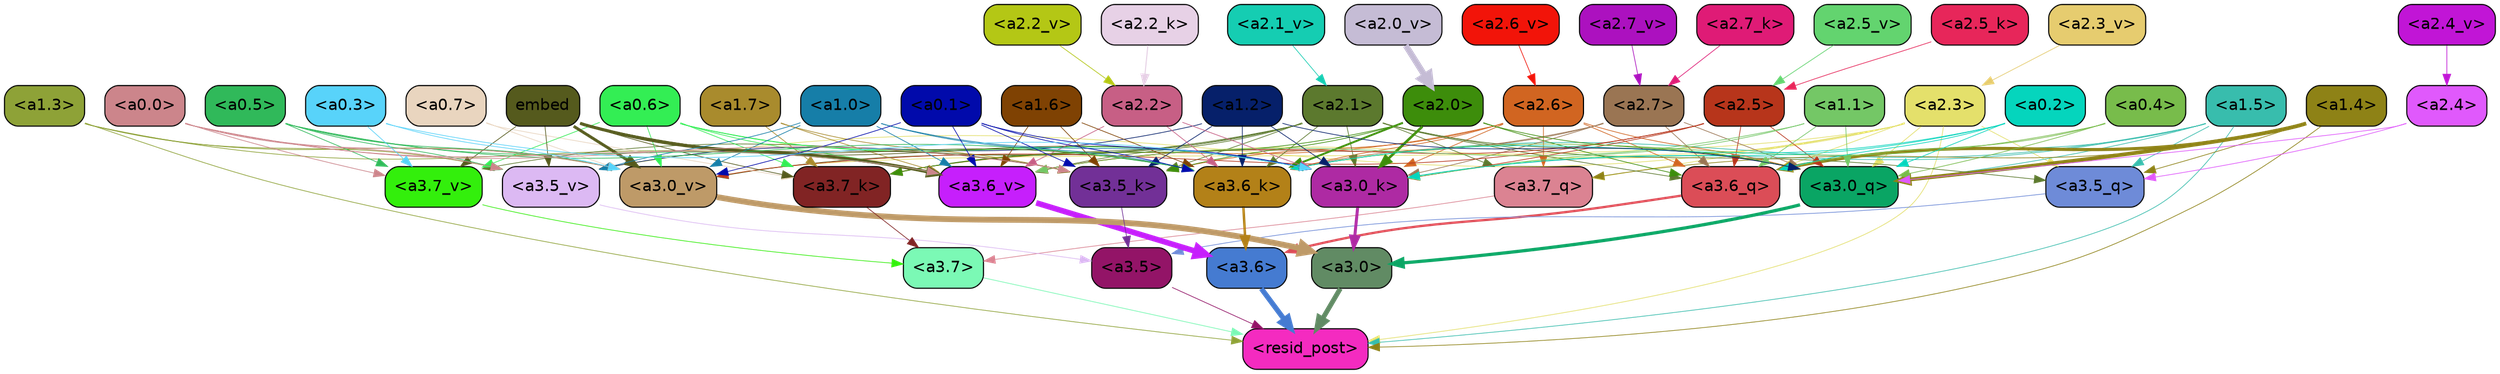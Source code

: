 strict digraph "" {
	graph [bgcolor=transparent,
		layout=dot,
		overlap=false,
		splines=true
	];
	"<a3.7>"	[color=black,
		fillcolor="#7bf9b5",
		fontname=Helvetica,
		shape=box,
		style="filled, rounded"];
	"<resid_post>"	[color=black,
		fillcolor="#f42bc0",
		fontname=Helvetica,
		shape=box,
		style="filled, rounded"];
	"<a3.7>" -> "<resid_post>"	[color="#7bf9b5",
		penwidth=0.6239100098609924];
	"<a3.6>"	[color=black,
		fillcolor="#457bd1",
		fontname=Helvetica,
		shape=box,
		style="filled, rounded"];
	"<a3.6>" -> "<resid_post>"	[color="#457bd1",
		penwidth=4.569062113761902];
	"<a3.5>"	[color=black,
		fillcolor="#931467",
		fontname=Helvetica,
		shape=box,
		style="filled, rounded"];
	"<a3.5>" -> "<resid_post>"	[color="#931467",
		penwidth=0.6];
	"<a3.0>"	[color=black,
		fillcolor="#618b64",
		fontname=Helvetica,
		shape=box,
		style="filled, rounded"];
	"<a3.0>" -> "<resid_post>"	[color="#618b64",
		penwidth=4.283544182777405];
	"<a2.3>"	[color=black,
		fillcolor="#e4e06b",
		fontname=Helvetica,
		shape=box,
		style="filled, rounded"];
	"<a2.3>" -> "<resid_post>"	[color="#e4e06b",
		penwidth=0.6];
	"<a3.7_q>"	[color=black,
		fillcolor="#db8392",
		fontname=Helvetica,
		shape=box,
		style="filled, rounded"];
	"<a2.3>" -> "<a3.7_q>"	[color="#e4e06b",
		penwidth=0.6];
	"<a3.6_q>"	[color=black,
		fillcolor="#db4d57",
		fontname=Helvetica,
		shape=box,
		style="filled, rounded"];
	"<a2.3>" -> "<a3.6_q>"	[color="#e4e06b",
		penwidth=0.6];
	"<a3.5_q>"	[color=black,
		fillcolor="#6e8bd8",
		fontname=Helvetica,
		shape=box,
		style="filled, rounded"];
	"<a2.3>" -> "<a3.5_q>"	[color="#e4e06b",
		penwidth=0.6];
	"<a3.0_q>"	[color=black,
		fillcolor="#0aa564",
		fontname=Helvetica,
		shape=box,
		style="filled, rounded"];
	"<a2.3>" -> "<a3.0_q>"	[color="#e4e06b",
		penwidth=0.6];
	"<a3.0_k>"	[color=black,
		fillcolor="#ae2aa3",
		fontname=Helvetica,
		shape=box,
		style="filled, rounded"];
	"<a2.3>" -> "<a3.0_k>"	[color="#e4e06b",
		penwidth=0.6];
	"<a3.6_v>"	[color=black,
		fillcolor="#c61ffc",
		fontname=Helvetica,
		shape=box,
		style="filled, rounded"];
	"<a2.3>" -> "<a3.6_v>"	[color="#e4e06b",
		penwidth=0.6];
	"<a3.5_v>"	[color=black,
		fillcolor="#dcb9f3",
		fontname=Helvetica,
		shape=box,
		style="filled, rounded"];
	"<a2.3>" -> "<a3.5_v>"	[color="#e4e06b",
		penwidth=0.6];
	"<a3.0_v>"	[color=black,
		fillcolor="#be9a68",
		fontname=Helvetica,
		shape=box,
		style="filled, rounded"];
	"<a2.3>" -> "<a3.0_v>"	[color="#e4e06b",
		penwidth=0.6];
	"<a1.5>"	[color=black,
		fillcolor="#38bdad",
		fontname=Helvetica,
		shape=box,
		style="filled, rounded"];
	"<a1.5>" -> "<resid_post>"	[color="#38bdad",
		penwidth=0.6];
	"<a1.5>" -> "<a3.6_q>"	[color="#38bdad",
		penwidth=0.6];
	"<a1.5>" -> "<a3.5_q>"	[color="#38bdad",
		penwidth=0.6];
	"<a1.5>" -> "<a3.0_q>"	[color="#38bdad",
		penwidth=0.6];
	"<a3.6_k>"	[color=black,
		fillcolor="#b38118",
		fontname=Helvetica,
		shape=box,
		style="filled, rounded"];
	"<a1.5>" -> "<a3.6_k>"	[color="#38bdad",
		penwidth=0.6];
	"<a1.5>" -> "<a3.0_k>"	[color="#38bdad",
		penwidth=0.6];
	"<a1.4>"	[color=black,
		fillcolor="#8e8216",
		fontname=Helvetica,
		shape=box,
		style="filled, rounded"];
	"<a1.4>" -> "<resid_post>"	[color="#8e8216",
		penwidth=0.6];
	"<a1.4>" -> "<a3.7_q>"	[color="#8e8216",
		penwidth=0.6];
	"<a1.4>" -> "<a3.6_q>"	[color="#8e8216",
		penwidth=2.7536282539367676];
	"<a1.4>" -> "<a3.5_q>"	[color="#8e8216",
		penwidth=0.6];
	"<a1.4>" -> "<a3.0_q>"	[color="#8e8216",
		penwidth=3.3369133472442627];
	"<a1.3>"	[color=black,
		fillcolor="#8ea237",
		fontname=Helvetica,
		shape=box,
		style="filled, rounded"];
	"<a1.3>" -> "<resid_post>"	[color="#8ea237",
		penwidth=0.6];
	"<a1.3>" -> "<a3.6_v>"	[color="#8ea237",
		penwidth=0.6];
	"<a1.3>" -> "<a3.5_v>"	[color="#8ea237",
		penwidth=0.6];
	"<a1.3>" -> "<a3.0_v>"	[color="#8ea237",
		penwidth=0.6];
	"<a3.7_q>" -> "<a3.7>"	[color="#db8392",
		penwidth=0.6];
	"<a3.6_q>" -> "<a3.6>"	[color="#db4d57",
		penwidth=2.0344843566417694];
	"<a3.5_q>" -> "<a3.5>"	[color="#6e8bd8",
		penwidth=0.6];
	"<a3.0_q>" -> "<a3.0>"	[color="#0aa564",
		penwidth=2.863015294075012];
	"<a3.7_k>"	[color=black,
		fillcolor="#812424",
		fontname=Helvetica,
		shape=box,
		style="filled, rounded"];
	"<a3.7_k>" -> "<a3.7>"	[color="#812424",
		penwidth=0.6];
	"<a3.6_k>" -> "<a3.6>"	[color="#b38118",
		penwidth=2.1770318150520325];
	"<a3.5_k>"	[color=black,
		fillcolor="#723097",
		fontname=Helvetica,
		shape=box,
		style="filled, rounded"];
	"<a3.5_k>" -> "<a3.5>"	[color="#723097",
		penwidth=0.6];
	"<a3.0_k>" -> "<a3.0>"	[color="#ae2aa3",
		penwidth=2.6323853135108948];
	"<a3.7_v>"	[color=black,
		fillcolor="#33ef0c",
		fontname=Helvetica,
		shape=box,
		style="filled, rounded"];
	"<a3.7_v>" -> "<a3.7>"	[color="#33ef0c",
		penwidth=0.6];
	"<a3.6_v>" -> "<a3.6>"	[color="#c61ffc",
		penwidth=4.972373723983765];
	"<a3.5_v>" -> "<a3.5>"	[color="#dcb9f3",
		penwidth=0.6];
	"<a3.0_v>" -> "<a3.0>"	[color="#be9a68",
		penwidth=5.1638524532318115];
	"<a2.6>"	[color=black,
		fillcolor="#d16521",
		fontname=Helvetica,
		shape=box,
		style="filled, rounded"];
	"<a2.6>" -> "<a3.7_q>"	[color="#d16521",
		penwidth=0.6];
	"<a2.6>" -> "<a3.6_q>"	[color="#d16521",
		penwidth=0.6];
	"<a2.6>" -> "<a3.0_q>"	[color="#d16521",
		penwidth=0.6];
	"<a2.6>" -> "<a3.7_k>"	[color="#d16521",
		penwidth=0.6];
	"<a2.6>" -> "<a3.6_k>"	[color="#d16521",
		penwidth=0.6];
	"<a2.6>" -> "<a3.5_k>"	[color="#d16521",
		penwidth=0.6];
	"<a2.6>" -> "<a3.0_k>"	[color="#d16521",
		penwidth=0.6];
	"<a2.1>"	[color=black,
		fillcolor="#5c792e",
		fontname=Helvetica,
		shape=box,
		style="filled, rounded"];
	"<a2.1>" -> "<a3.7_q>"	[color="#5c792e",
		penwidth=0.6];
	"<a2.1>" -> "<a3.6_q>"	[color="#5c792e",
		penwidth=0.6];
	"<a2.1>" -> "<a3.5_q>"	[color="#5c792e",
		penwidth=0.6];
	"<a2.1>" -> "<a3.0_q>"	[color="#5c792e",
		penwidth=0.6];
	"<a2.1>" -> "<a3.7_k>"	[color="#5c792e",
		penwidth=0.6];
	"<a2.1>" -> "<a3.6_k>"	[color="#5c792e",
		penwidth=0.6];
	"<a2.1>" -> "<a3.5_k>"	[color="#5c792e",
		penwidth=0.6];
	"<a2.1>" -> "<a3.0_k>"	[color="#5c792e",
		penwidth=0.6];
	"<a2.1>" -> "<a3.7_v>"	[color="#5c792e",
		penwidth=0.6];
	"<a2.1>" -> "<a3.6_v>"	[color="#5c792e",
		penwidth=0.6];
	"<a2.1>" -> "<a3.0_v>"	[color="#5c792e",
		penwidth=0.6];
	"<a2.7>"	[color=black,
		fillcolor="#9a7553",
		fontname=Helvetica,
		shape=box,
		style="filled, rounded"];
	"<a2.7>" -> "<a3.6_q>"	[color="#9a7553",
		penwidth=0.6];
	"<a2.7>" -> "<a3.0_q>"	[color="#9a7553",
		penwidth=0.6];
	"<a2.7>" -> "<a3.6_k>"	[color="#9a7553",
		penwidth=0.6];
	"<a2.7>" -> "<a3.0_k>"	[color="#9a7553",
		penwidth=0.6];
	"<a2.7>" -> "<a3.6_v>"	[color="#9a7553",
		penwidth=0.6];
	"<a2.5>"	[color=black,
		fillcolor="#b7351b",
		fontname=Helvetica,
		shape=box,
		style="filled, rounded"];
	"<a2.5>" -> "<a3.6_q>"	[color="#b7351b",
		penwidth=0.6];
	"<a2.5>" -> "<a3.0_q>"	[color="#b7351b",
		penwidth=0.6];
	"<a2.5>" -> "<a3.0_k>"	[color="#b7351b",
		penwidth=0.6];
	"<a2.5>" -> "<a3.6_v>"	[color="#b7351b",
		penwidth=0.6];
	"<a2.5>" -> "<a3.0_v>"	[color="#b7351b",
		penwidth=0.6];
	"<a2.0>"	[color=black,
		fillcolor="#3d8d0b",
		fontname=Helvetica,
		shape=box,
		style="filled, rounded"];
	"<a2.0>" -> "<a3.6_q>"	[color="#3d8d0b",
		penwidth=0.6];
	"<a2.0>" -> "<a3.0_q>"	[color="#3d8d0b",
		penwidth=0.6];
	"<a2.0>" -> "<a3.7_k>"	[color="#3d8d0b",
		penwidth=0.6];
	"<a2.0>" -> "<a3.6_k>"	[color="#3d8d0b",
		penwidth=1.7047871947288513];
	"<a2.0>" -> "<a3.5_k>"	[color="#3d8d0b",
		penwidth=0.6];
	"<a2.0>" -> "<a3.0_k>"	[color="#3d8d0b",
		penwidth=2.239806979894638];
	"<a1.1>"	[color=black,
		fillcolor="#74c766",
		fontname=Helvetica,
		shape=box,
		style="filled, rounded"];
	"<a1.1>" -> "<a3.6_q>"	[color="#74c766",
		penwidth=0.6];
	"<a1.1>" -> "<a3.0_q>"	[color="#74c766",
		penwidth=0.6];
	"<a1.1>" -> "<a3.0_k>"	[color="#74c766",
		penwidth=0.6];
	"<a1.1>" -> "<a3.6_v>"	[color="#74c766",
		penwidth=0.6];
	"<a0.4>"	[color=black,
		fillcolor="#78bc4b",
		fontname=Helvetica,
		shape=box,
		style="filled, rounded"];
	"<a0.4>" -> "<a3.6_q>"	[color="#78bc4b",
		penwidth=0.6];
	"<a0.4>" -> "<a3.0_q>"	[color="#78bc4b",
		penwidth=0.6];
	"<a0.4>" -> "<a3.6_k>"	[color="#78bc4b",
		penwidth=0.6];
	"<a0.2>"	[color=black,
		fillcolor="#05d5bd",
		fontname=Helvetica,
		shape=box,
		style="filled, rounded"];
	"<a0.2>" -> "<a3.6_q>"	[color="#05d5bd",
		penwidth=0.6];
	"<a0.2>" -> "<a3.0_q>"	[color="#05d5bd",
		penwidth=0.6];
	"<a0.2>" -> "<a3.6_k>"	[color="#05d5bd",
		penwidth=0.6];
	"<a0.2>" -> "<a3.0_k>"	[color="#05d5bd",
		penwidth=0.6];
	"<a2.4>"	[color=black,
		fillcolor="#e059fc",
		fontname=Helvetica,
		shape=box,
		style="filled, rounded"];
	"<a2.4>" -> "<a3.5_q>"	[color="#e059fc",
		penwidth=0.6];
	"<a2.4>" -> "<a3.0_q>"	[color="#e059fc",
		penwidth=0.6];
	"<a1.2>"	[color=black,
		fillcolor="#06206a",
		fontname=Helvetica,
		shape=box,
		style="filled, rounded"];
	"<a1.2>" -> "<a3.0_q>"	[color="#06206a",
		penwidth=0.6];
	"<a1.2>" -> "<a3.6_k>"	[color="#06206a",
		penwidth=0.6];
	"<a1.2>" -> "<a3.5_k>"	[color="#06206a",
		penwidth=0.6];
	"<a1.2>" -> "<a3.0_k>"	[color="#06206a",
		penwidth=0.6];
	"<a1.2>" -> "<a3.5_v>"	[color="#06206a",
		penwidth=0.6];
	"<a1.7>"	[color=black,
		fillcolor="#a98b2d",
		fontname=Helvetica,
		shape=box,
		style="filled, rounded"];
	"<a1.7>" -> "<a3.7_k>"	[color="#a98b2d",
		penwidth=0.6];
	"<a1.7>" -> "<a3.5_k>"	[color="#a98b2d",
		penwidth=0.6];
	"<a1.7>" -> "<a3.6_v>"	[color="#a98b2d",
		penwidth=0.6];
	"<a0.7>"	[color=black,
		fillcolor="#e9d5bf",
		fontname=Helvetica,
		shape=box,
		style="filled, rounded"];
	"<a0.7>" -> "<a3.7_k>"	[color="#e9d5bf",
		penwidth=0.6];
	"<a0.7>" -> "<a3.0_v>"	[color="#e9d5bf",
		penwidth=0.6];
	"<a0.6>"	[color=black,
		fillcolor="#33ee54",
		fontname=Helvetica,
		shape=box,
		style="filled, rounded"];
	"<a0.6>" -> "<a3.7_k>"	[color="#33ee54",
		penwidth=0.6];
	"<a0.6>" -> "<a3.6_k>"	[color="#33ee54",
		penwidth=0.6];
	"<a0.6>" -> "<a3.0_k>"	[color="#33ee54",
		penwidth=0.6];
	"<a0.6>" -> "<a3.7_v>"	[color="#33ee54",
		penwidth=0.6];
	"<a0.6>" -> "<a3.6_v>"	[color="#33ee54",
		penwidth=0.6];
	"<a0.6>" -> "<a3.0_v>"	[color="#33ee54",
		penwidth=0.6];
	embed	[color=black,
		fillcolor="#555a1d",
		fontname=Helvetica,
		shape=box,
		style="filled, rounded"];
	embed -> "<a3.7_k>"	[color="#555a1d",
		penwidth=0.6];
	embed -> "<a3.6_k>"	[color="#555a1d",
		penwidth=0.6];
	embed -> "<a3.5_k>"	[color="#555a1d",
		penwidth=0.6];
	embed -> "<a3.0_k>"	[color="#555a1d",
		penwidth=0.6];
	embed -> "<a3.7_v>"	[color="#555a1d",
		penwidth=0.6];
	embed -> "<a3.6_v>"	[color="#555a1d",
		penwidth=2.7369276881217957];
	embed -> "<a3.5_v>"	[color="#555a1d",
		penwidth=0.6];
	embed -> "<a3.0_v>"	[color="#555a1d",
		penwidth=2.5778204202651978];
	"<a2.2>"	[color=black,
		fillcolor="#c75f85",
		fontname=Helvetica,
		shape=box,
		style="filled, rounded"];
	"<a2.2>" -> "<a3.6_k>"	[color="#c75f85",
		penwidth=0.6];
	"<a2.2>" -> "<a3.0_k>"	[color="#c75f85",
		penwidth=0.6];
	"<a2.2>" -> "<a3.6_v>"	[color="#c75f85",
		penwidth=0.6];
	"<a1.6>"	[color=black,
		fillcolor="#7f4203",
		fontname=Helvetica,
		shape=box,
		style="filled, rounded"];
	"<a1.6>" -> "<a3.6_k>"	[color="#7f4203",
		penwidth=0.6];
	"<a1.6>" -> "<a3.5_k>"	[color="#7f4203",
		penwidth=0.6];
	"<a1.6>" -> "<a3.6_v>"	[color="#7f4203",
		penwidth=0.6];
	"<a1.0>"	[color=black,
		fillcolor="#167ea8",
		fontname=Helvetica,
		shape=box,
		style="filled, rounded"];
	"<a1.0>" -> "<a3.6_k>"	[color="#167ea8",
		penwidth=0.6];
	"<a1.0>" -> "<a3.0_k>"	[color="#167ea8",
		penwidth=0.6];
	"<a1.0>" -> "<a3.6_v>"	[color="#167ea8",
		penwidth=0.6];
	"<a1.0>" -> "<a3.5_v>"	[color="#167ea8",
		penwidth=0.6];
	"<a1.0>" -> "<a3.0_v>"	[color="#167ea8",
		penwidth=0.6];
	"<a0.5>"	[color=black,
		fillcolor="#30b95a",
		fontname=Helvetica,
		shape=box,
		style="filled, rounded"];
	"<a0.5>" -> "<a3.6_k>"	[color="#30b95a",
		penwidth=0.6];
	"<a0.5>" -> "<a3.7_v>"	[color="#30b95a",
		penwidth=0.6];
	"<a0.5>" -> "<a3.6_v>"	[color="#30b95a",
		penwidth=0.6];
	"<a0.5>" -> "<a3.5_v>"	[color="#30b95a",
		penwidth=0.6];
	"<a0.5>" -> "<a3.0_v>"	[color="#30b95a",
		penwidth=0.6];
	"<a0.1>"	[color=black,
		fillcolor="#010aab",
		fontname=Helvetica,
		shape=box,
		style="filled, rounded"];
	"<a0.1>" -> "<a3.6_k>"	[color="#010aab",
		penwidth=0.6];
	"<a0.1>" -> "<a3.5_k>"	[color="#010aab",
		penwidth=0.6];
	"<a0.1>" -> "<a3.0_k>"	[color="#010aab",
		penwidth=0.6];
	"<a0.1>" -> "<a3.6_v>"	[color="#010aab",
		penwidth=0.6];
	"<a0.1>" -> "<a3.0_v>"	[color="#010aab",
		penwidth=0.6];
	"<a0.0>"	[color=black,
		fillcolor="#cc858b",
		fontname=Helvetica,
		shape=box,
		style="filled, rounded"];
	"<a0.0>" -> "<a3.5_k>"	[color="#cc858b",
		penwidth=0.6];
	"<a0.0>" -> "<a3.7_v>"	[color="#cc858b",
		penwidth=0.6];
	"<a0.0>" -> "<a3.6_v>"	[color="#cc858b",
		penwidth=0.6];
	"<a0.0>" -> "<a3.5_v>"	[color="#cc858b",
		penwidth=0.6];
	"<a0.0>" -> "<a3.0_v>"	[color="#cc858b",
		penwidth=0.6];
	"<a0.3>"	[color=black,
		fillcolor="#58d3fa",
		fontname=Helvetica,
		shape=box,
		style="filled, rounded"];
	"<a0.3>" -> "<a3.0_k>"	[color="#58d3fa",
		penwidth=0.6];
	"<a0.3>" -> "<a3.7_v>"	[color="#58d3fa",
		penwidth=0.6];
	"<a0.3>" -> "<a3.0_v>"	[color="#58d3fa",
		penwidth=0.6];
	"<a2.7_k>"	[color=black,
		fillcolor="#df1b76",
		fontname=Helvetica,
		shape=box,
		style="filled, rounded"];
	"<a2.7_k>" -> "<a2.7>"	[color="#df1b76",
		penwidth=0.6];
	"<a2.5_k>"	[color=black,
		fillcolor="#e7265a",
		fontname=Helvetica,
		shape=box,
		style="filled, rounded"];
	"<a2.5_k>" -> "<a2.5>"	[color="#e7265a",
		penwidth=0.6];
	"<a2.2_k>"	[color=black,
		fillcolor="#e7d1e6",
		fontname=Helvetica,
		shape=box,
		style="filled, rounded"];
	"<a2.2_k>" -> "<a2.2>"	[color="#e7d1e6",
		penwidth=0.8810110092163086];
	"<a2.7_v>"	[color=black,
		fillcolor="#ac11bf",
		fontname=Helvetica,
		shape=box,
		style="filled, rounded"];
	"<a2.7_v>" -> "<a2.7>"	[color="#ac11bf",
		penwidth=0.6];
	"<a2.6_v>"	[color=black,
		fillcolor="#f21409",
		fontname=Helvetica,
		shape=box,
		style="filled, rounded"];
	"<a2.6_v>" -> "<a2.6>"	[color="#f21409",
		penwidth=0.6];
	"<a2.5_v>"	[color=black,
		fillcolor="#63d46f",
		fontname=Helvetica,
		shape=box,
		style="filled, rounded"];
	"<a2.5_v>" -> "<a2.5>"	[color="#63d46f",
		penwidth=0.6];
	"<a2.4_v>"	[color=black,
		fillcolor="#c115d6",
		fontname=Helvetica,
		shape=box,
		style="filled, rounded"];
	"<a2.4_v>" -> "<a2.4>"	[color="#c115d6",
		penwidth=0.6];
	"<a2.3_v>"	[color=black,
		fillcolor="#e6cc6f",
		fontname=Helvetica,
		shape=box,
		style="filled, rounded"];
	"<a2.3_v>" -> "<a2.3>"	[color="#e6cc6f",
		penwidth=0.6];
	"<a2.2_v>"	[color=black,
		fillcolor="#b4c715",
		fontname=Helvetica,
		shape=box,
		style="filled, rounded"];
	"<a2.2_v>" -> "<a2.2>"	[color="#b4c715",
		penwidth=0.6];
	"<a2.1_v>"	[color=black,
		fillcolor="#15cdb2",
		fontname=Helvetica,
		shape=box,
		style="filled, rounded"];
	"<a2.1_v>" -> "<a2.1>"	[color="#15cdb2",
		penwidth=0.6];
	"<a2.0_v>"	[color=black,
		fillcolor="#c5bcd5",
		fontname=Helvetica,
		shape=box,
		style="filled, rounded"];
	"<a2.0_v>" -> "<a2.0>"	[color="#c5bcd5",
		penwidth=5.395828627049923];
}
